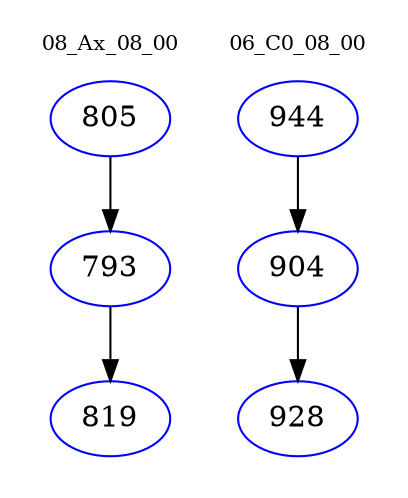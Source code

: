digraph{
subgraph cluster_0 {
color = white
label = "08_Ax_08_00";
fontsize=10;
T0_805 [label="805", color="blue"]
T0_805 -> T0_793 [color="black"]
T0_793 [label="793", color="blue"]
T0_793 -> T0_819 [color="black"]
T0_819 [label="819", color="blue"]
}
subgraph cluster_1 {
color = white
label = "06_C0_08_00";
fontsize=10;
T1_944 [label="944", color="blue"]
T1_944 -> T1_904 [color="black"]
T1_904 [label="904", color="blue"]
T1_904 -> T1_928 [color="black"]
T1_928 [label="928", color="blue"]
}
}
